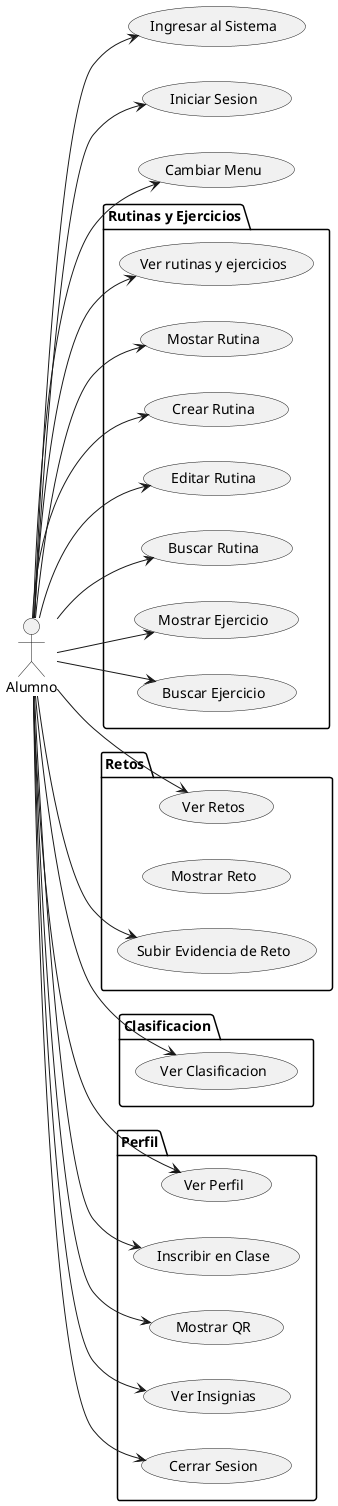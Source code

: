 @startuml CdU_Alumno
left to right direction

actor Alumno

package "Rutinas y Ejercicios" {
    usecase "Ver rutinas y ejercicios" as IrARutinasYEjercicios

   
        usecase "Mostar Rutina" as MostrarRutina
        usecase "Crear Rutina" as CrearRutina
        usecase "Editar Rutina" as EditarRutina
        usecase "Buscar Rutina" as BuscarRutina
        usecase "Mostrar Ejercicio" as MostrarEjercicio
        usecase "Buscar Ejercicio" as BuscarEjercicio
    
}

package Retos {
    usecase "Ver Retos" as IrARetos
    usecase "Mostrar Reto" as MostrarReto
    usecase "Subir Evidencia de Reto" as SubirEvidencia
}

package Clasificacion {
    usecase "Ver Clasificacion" as IrAClasificacion
}

package Perfil {
    usecase "Ver Perfil" as IrAPerfil
    usecase "Inscribir en Clase" as InscribirEnClase
    usecase "Mostrar QR" as MostrarQRCentros
    usecase "Ver Insignias" as VerInsignias
    usecase "Cerrar Sesion" as CerrarSesion
}

usecase "Ingresar al Sistema" as IngresarAlSistema
usecase "Iniciar Sesion" as IniciarSesion

usecase "Cambiar Menu" as CambiarMenu

Alumno --> IngresarAlSistema
Alumno --> IniciarSesion
Alumno --> CerrarSesion
Alumno --> CambiarMenu

Alumno --> IrARutinasYEjercicios
Alumno --> MostrarRutina
Alumno --> CrearRutina
Alumno --> EditarRutina
Alumno --> MostrarEjercicio
Alumno --> BuscarEjercicio
Alumno --> BuscarRutina

Alumno --> IrARetos
Alumno --> SubirEvidencia

Alumno --> IrAClasificacion

Alumno --> IrAPerfil
Alumno --> InscribirEnClase
Alumno --> MostrarQRCentros
Alumno --> VerInsignias

@enduml
